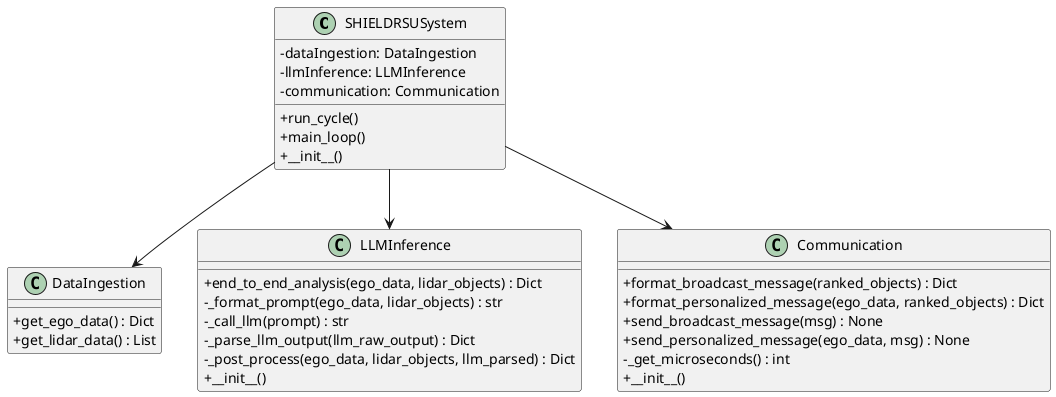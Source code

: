 ' Author: Fengze Yang, Email: fred.yang@utah.edu
' Date: 2025-03-21

@startuml
skinparam classAttributeIconSize 0

class SHIELDRSUSystem {
  - dataIngestion: DataIngestion
  - llmInference: LLMInference
  - communication: Communication
  + run_cycle()
  + main_loop()
  + __init__()
}

class DataIngestion {
  + get_ego_data() : Dict
  + get_lidar_data() : List
}

class LLMInference {
  + end_to_end_analysis(ego_data, lidar_objects) : Dict
  - _format_prompt(ego_data, lidar_objects) : str
  - _call_llm(prompt) : str
  - _parse_llm_output(llm_raw_output) : Dict
  - _post_process(ego_data, lidar_objects, llm_parsed) : Dict
  + __init__()
}

class Communication {
  + format_broadcast_message(ranked_objects) : Dict
  + format_personalized_message(ego_data, ranked_objects) : Dict
  + send_broadcast_message(msg) : None
  + send_personalized_message(ego_data, msg) : None
  - _get_microseconds() : int
  + __init__()
}

SHIELDRSUSystem --> DataIngestion
SHIELDRSUSystem --> LLMInference
SHIELDRSUSystem --> Communication
@enduml
